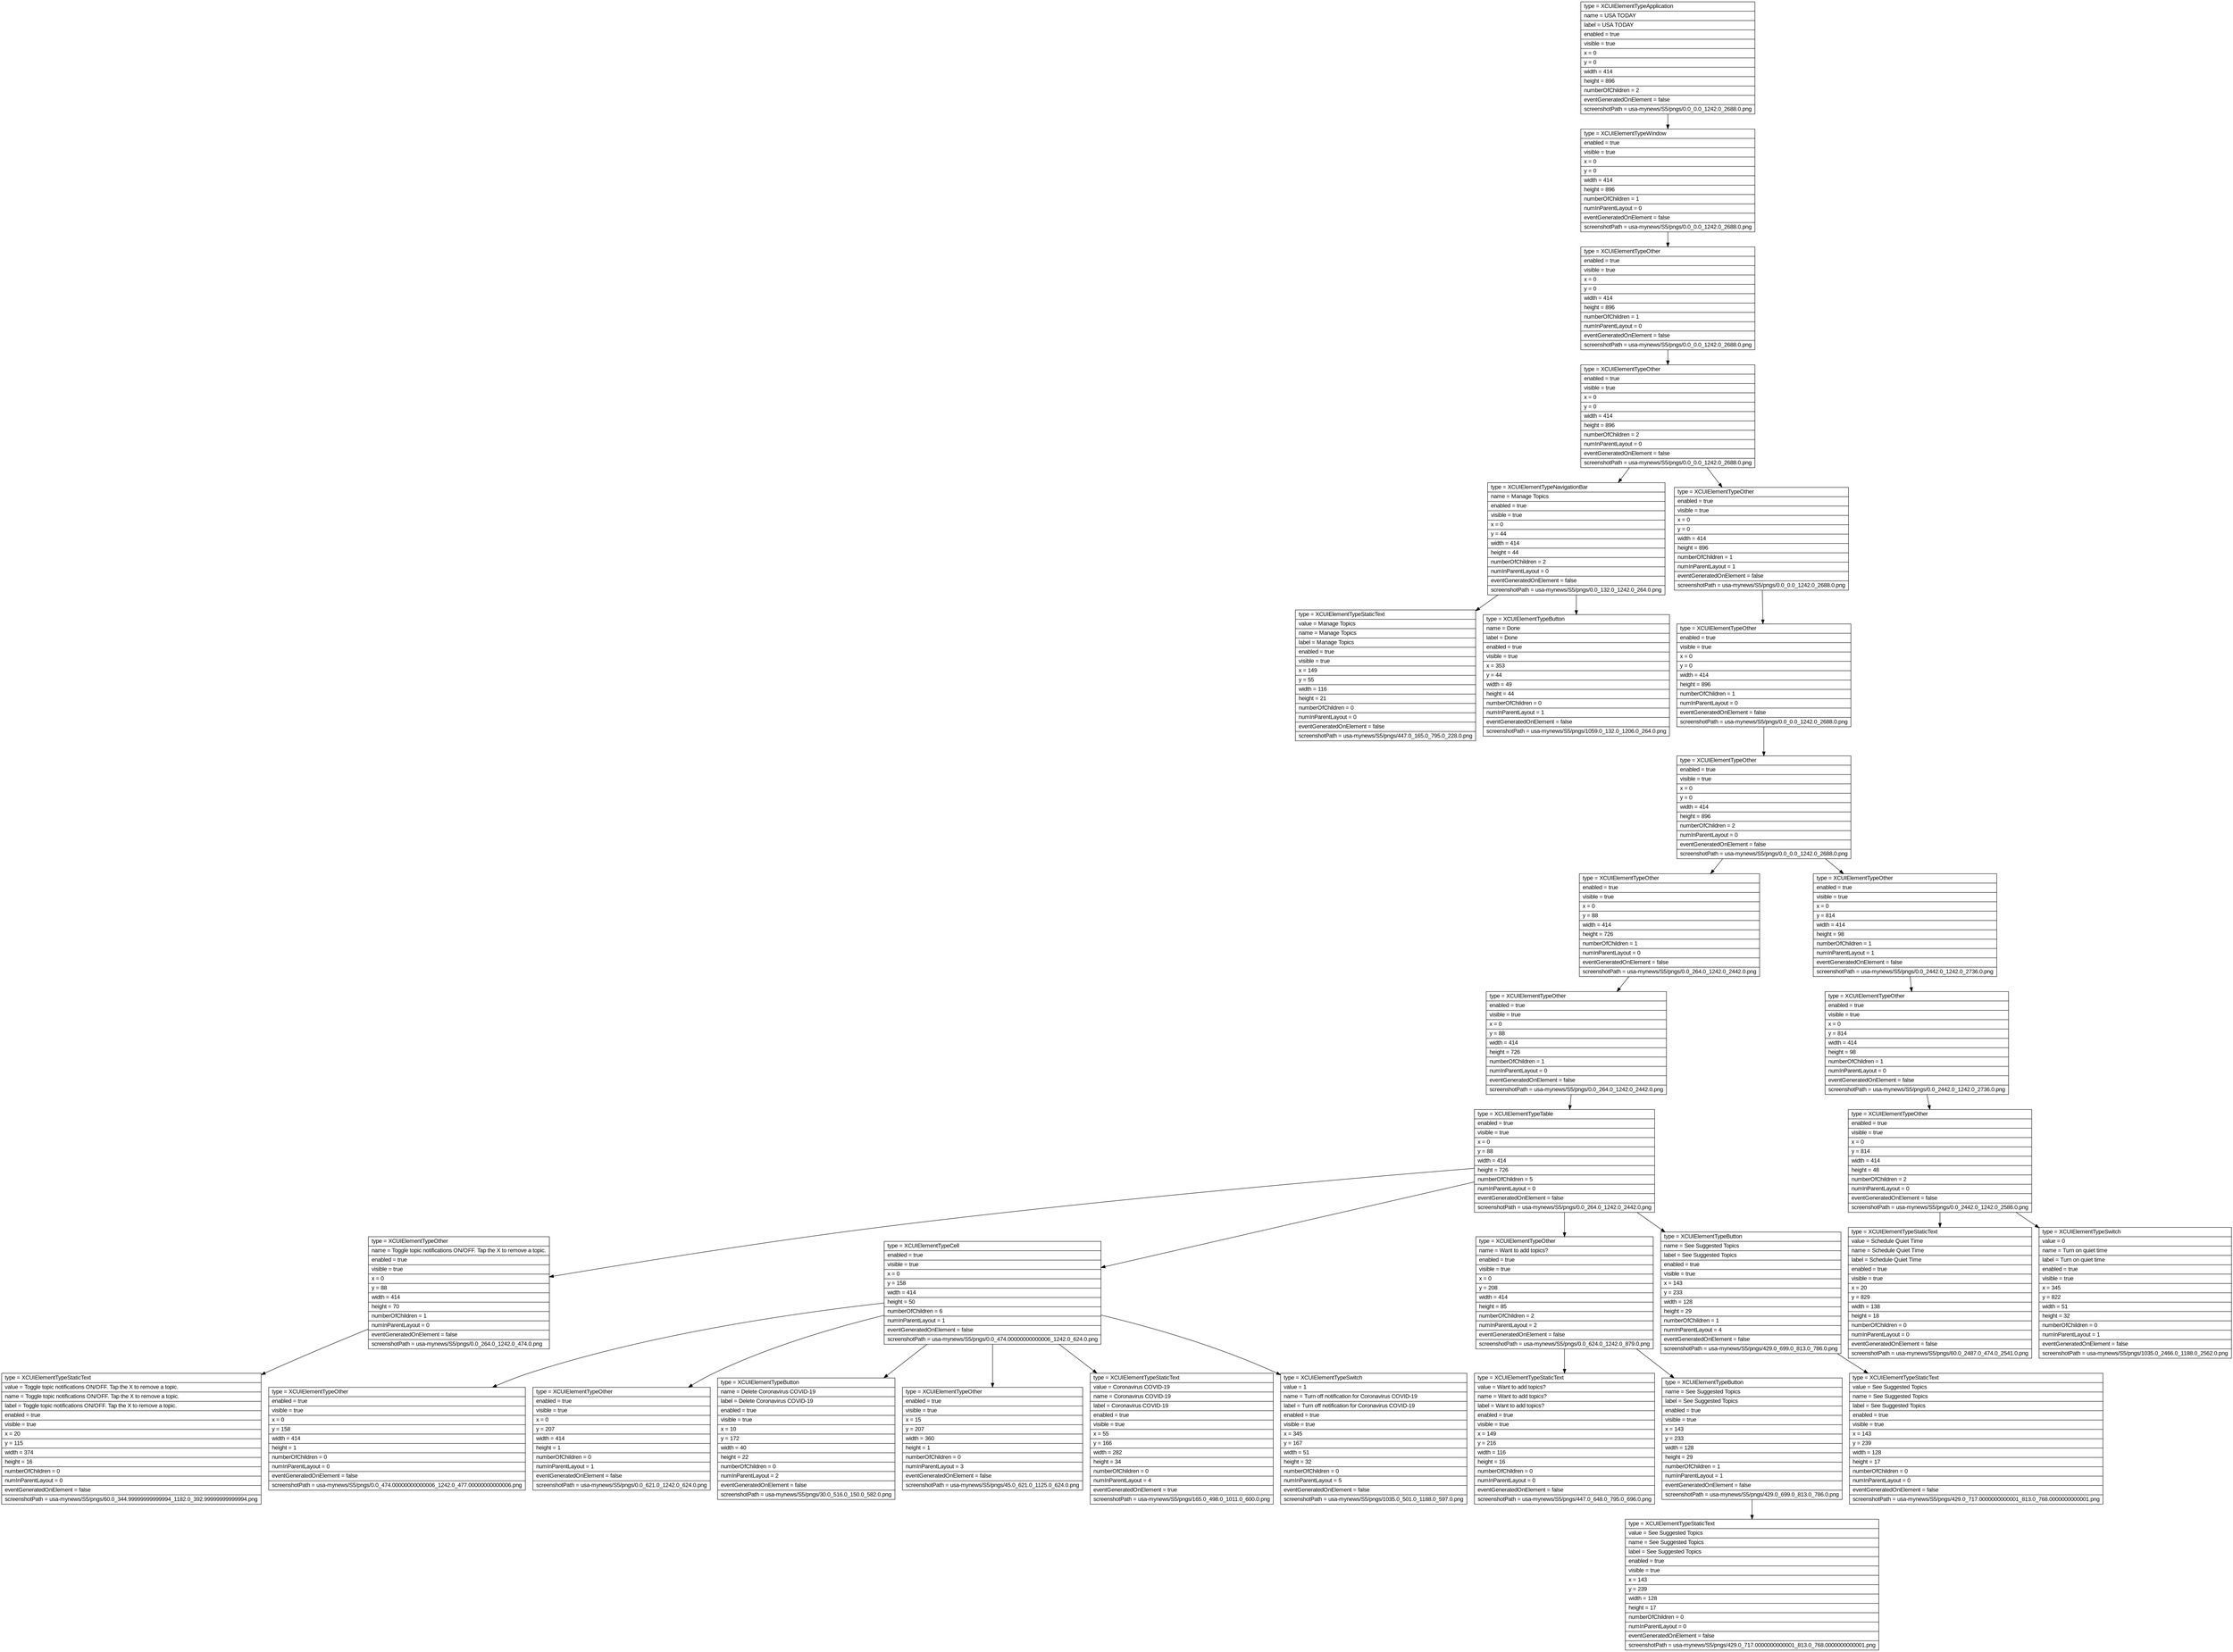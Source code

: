 digraph Layout {

	node [shape=record fontname=Arial];

	0	[label="{type = XCUIElementTypeApplication\l|name = USA TODAY\l|label = USA TODAY\l|enabled = true\l|visible = true\l|x = 0\l|y = 0\l|width = 414\l|height = 896\l|numberOfChildren = 2\l|eventGeneratedOnElement = false \l|screenshotPath = usa-mynews/S5/pngs/0.0_0.0_1242.0_2688.0.png\l}"]
	1	[label="{type = XCUIElementTypeWindow\l|enabled = true\l|visible = true\l|x = 0\l|y = 0\l|width = 414\l|height = 896\l|numberOfChildren = 1\l|numInParentLayout = 0\l|eventGeneratedOnElement = false \l|screenshotPath = usa-mynews/S5/pngs/0.0_0.0_1242.0_2688.0.png\l}"]
	2	[label="{type = XCUIElementTypeOther\l|enabled = true\l|visible = true\l|x = 0\l|y = 0\l|width = 414\l|height = 896\l|numberOfChildren = 1\l|numInParentLayout = 0\l|eventGeneratedOnElement = false \l|screenshotPath = usa-mynews/S5/pngs/0.0_0.0_1242.0_2688.0.png\l}"]
	3	[label="{type = XCUIElementTypeOther\l|enabled = true\l|visible = true\l|x = 0\l|y = 0\l|width = 414\l|height = 896\l|numberOfChildren = 2\l|numInParentLayout = 0\l|eventGeneratedOnElement = false \l|screenshotPath = usa-mynews/S5/pngs/0.0_0.0_1242.0_2688.0.png\l}"]
	4	[label="{type = XCUIElementTypeNavigationBar\l|name = Manage Topics\l|enabled = true\l|visible = true\l|x = 0\l|y = 44\l|width = 414\l|height = 44\l|numberOfChildren = 2\l|numInParentLayout = 0\l|eventGeneratedOnElement = false \l|screenshotPath = usa-mynews/S5/pngs/0.0_132.0_1242.0_264.0.png\l}"]
	5	[label="{type = XCUIElementTypeOther\l|enabled = true\l|visible = true\l|x = 0\l|y = 0\l|width = 414\l|height = 896\l|numberOfChildren = 1\l|numInParentLayout = 1\l|eventGeneratedOnElement = false \l|screenshotPath = usa-mynews/S5/pngs/0.0_0.0_1242.0_2688.0.png\l}"]
	6	[label="{type = XCUIElementTypeStaticText\l|value = Manage Topics\l|name = Manage Topics\l|label = Manage Topics\l|enabled = true\l|visible = true\l|x = 149\l|y = 55\l|width = 116\l|height = 21\l|numberOfChildren = 0\l|numInParentLayout = 0\l|eventGeneratedOnElement = false \l|screenshotPath = usa-mynews/S5/pngs/447.0_165.0_795.0_228.0.png\l}"]
	7	[label="{type = XCUIElementTypeButton\l|name = Done\l|label = Done\l|enabled = true\l|visible = true\l|x = 353\l|y = 44\l|width = 49\l|height = 44\l|numberOfChildren = 0\l|numInParentLayout = 1\l|eventGeneratedOnElement = false \l|screenshotPath = usa-mynews/S5/pngs/1059.0_132.0_1206.0_264.0.png\l}"]
	8	[label="{type = XCUIElementTypeOther\l|enabled = true\l|visible = true\l|x = 0\l|y = 0\l|width = 414\l|height = 896\l|numberOfChildren = 1\l|numInParentLayout = 0\l|eventGeneratedOnElement = false \l|screenshotPath = usa-mynews/S5/pngs/0.0_0.0_1242.0_2688.0.png\l}"]
	9	[label="{type = XCUIElementTypeOther\l|enabled = true\l|visible = true\l|x = 0\l|y = 0\l|width = 414\l|height = 896\l|numberOfChildren = 2\l|numInParentLayout = 0\l|eventGeneratedOnElement = false \l|screenshotPath = usa-mynews/S5/pngs/0.0_0.0_1242.0_2688.0.png\l}"]
	10	[label="{type = XCUIElementTypeOther\l|enabled = true\l|visible = true\l|x = 0\l|y = 88\l|width = 414\l|height = 726\l|numberOfChildren = 1\l|numInParentLayout = 0\l|eventGeneratedOnElement = false \l|screenshotPath = usa-mynews/S5/pngs/0.0_264.0_1242.0_2442.0.png\l}"]
	11	[label="{type = XCUIElementTypeOther\l|enabled = true\l|visible = true\l|x = 0\l|y = 814\l|width = 414\l|height = 98\l|numberOfChildren = 1\l|numInParentLayout = 1\l|eventGeneratedOnElement = false \l|screenshotPath = usa-mynews/S5/pngs/0.0_2442.0_1242.0_2736.0.png\l}"]
	12	[label="{type = XCUIElementTypeOther\l|enabled = true\l|visible = true\l|x = 0\l|y = 88\l|width = 414\l|height = 726\l|numberOfChildren = 1\l|numInParentLayout = 0\l|eventGeneratedOnElement = false \l|screenshotPath = usa-mynews/S5/pngs/0.0_264.0_1242.0_2442.0.png\l}"]
	13	[label="{type = XCUIElementTypeOther\l|enabled = true\l|visible = true\l|x = 0\l|y = 814\l|width = 414\l|height = 98\l|numberOfChildren = 1\l|numInParentLayout = 0\l|eventGeneratedOnElement = false \l|screenshotPath = usa-mynews/S5/pngs/0.0_2442.0_1242.0_2736.0.png\l}"]
	14	[label="{type = XCUIElementTypeTable\l|enabled = true\l|visible = true\l|x = 0\l|y = 88\l|width = 414\l|height = 726\l|numberOfChildren = 5\l|numInParentLayout = 0\l|eventGeneratedOnElement = false \l|screenshotPath = usa-mynews/S5/pngs/0.0_264.0_1242.0_2442.0.png\l}"]
	15	[label="{type = XCUIElementTypeOther\l|enabled = true\l|visible = true\l|x = 0\l|y = 814\l|width = 414\l|height = 48\l|numberOfChildren = 2\l|numInParentLayout = 0\l|eventGeneratedOnElement = false \l|screenshotPath = usa-mynews/S5/pngs/0.0_2442.0_1242.0_2586.0.png\l}"]
	16	[label="{type = XCUIElementTypeOther\l|name = Toggle topic notifications ON/OFF. Tap the X to remove a topic.\l|enabled = true\l|visible = true\l|x = 0\l|y = 88\l|width = 414\l|height = 70\l|numberOfChildren = 1\l|numInParentLayout = 0\l|eventGeneratedOnElement = false \l|screenshotPath = usa-mynews/S5/pngs/0.0_264.0_1242.0_474.0.png\l}"]
	17	[label="{type = XCUIElementTypeCell\l|enabled = true\l|visible = true\l|x = 0\l|y = 158\l|width = 414\l|height = 50\l|numberOfChildren = 6\l|numInParentLayout = 1\l|eventGeneratedOnElement = false \l|screenshotPath = usa-mynews/S5/pngs/0.0_474.00000000000006_1242.0_624.0.png\l}"]
	18	[label="{type = XCUIElementTypeOther\l|name = Want to add topics? \l|enabled = true\l|visible = true\l|x = 0\l|y = 208\l|width = 414\l|height = 85\l|numberOfChildren = 2\l|numInParentLayout = 2\l|eventGeneratedOnElement = false \l|screenshotPath = usa-mynews/S5/pngs/0.0_624.0_1242.0_879.0.png\l}"]
	19	[label="{type = XCUIElementTypeButton\l|name = See Suggested Topics\l|label = See Suggested Topics\l|enabled = true\l|visible = true\l|x = 143\l|y = 233\l|width = 128\l|height = 29\l|numberOfChildren = 1\l|numInParentLayout = 4\l|eventGeneratedOnElement = false \l|screenshotPath = usa-mynews/S5/pngs/429.0_699.0_813.0_786.0.png\l}"]
	20	[label="{type = XCUIElementTypeStaticText\l|value = Schedule Quiet Time\l|name = Schedule Quiet Time\l|label = Schedule Quiet Time\l|enabled = true\l|visible = true\l|x = 20\l|y = 829\l|width = 138\l|height = 18\l|numberOfChildren = 0\l|numInParentLayout = 0\l|eventGeneratedOnElement = false \l|screenshotPath = usa-mynews/S5/pngs/60.0_2487.0_474.0_2541.0.png\l}"]
	21	[label="{type = XCUIElementTypeSwitch\l|value = 0\l|name = Turn on quiet time\l|label = Turn on quiet time\l|enabled = true\l|visible = true\l|x = 345\l|y = 822\l|width = 51\l|height = 32\l|numberOfChildren = 0\l|numInParentLayout = 1\l|eventGeneratedOnElement = false \l|screenshotPath = usa-mynews/S5/pngs/1035.0_2466.0_1188.0_2562.0.png\l}"]
	22	[label="{type = XCUIElementTypeStaticText\l|value = Toggle topic notifications ON/OFF. Tap the X to remove a topic.\l|name = Toggle topic notifications ON/OFF. Tap the X to remove a topic.\l|label = Toggle topic notifications ON/OFF. Tap the X to remove a topic.\l|enabled = true\l|visible = true\l|x = 20\l|y = 115\l|width = 374\l|height = 16\l|numberOfChildren = 0\l|numInParentLayout = 0\l|eventGeneratedOnElement = false \l|screenshotPath = usa-mynews/S5/pngs/60.0_344.99999999999994_1182.0_392.99999999999994.png\l}"]
	23	[label="{type = XCUIElementTypeOther\l|enabled = true\l|visible = true\l|x = 0\l|y = 158\l|width = 414\l|height = 1\l|numberOfChildren = 0\l|numInParentLayout = 0\l|eventGeneratedOnElement = false \l|screenshotPath = usa-mynews/S5/pngs/0.0_474.00000000000006_1242.0_477.00000000000006.png\l}"]
	24	[label="{type = XCUIElementTypeOther\l|enabled = true\l|visible = true\l|x = 0\l|y = 207\l|width = 414\l|height = 1\l|numberOfChildren = 0\l|numInParentLayout = 1\l|eventGeneratedOnElement = false \l|screenshotPath = usa-mynews/S5/pngs/0.0_621.0_1242.0_624.0.png\l}"]
	25	[label="{type = XCUIElementTypeButton\l|name = Delete Coronavirus COVID-19\l|label = Delete Coronavirus COVID-19\l|enabled = true\l|visible = true\l|x = 10\l|y = 172\l|width = 40\l|height = 22\l|numberOfChildren = 0\l|numInParentLayout = 2\l|eventGeneratedOnElement = false \l|screenshotPath = usa-mynews/S5/pngs/30.0_516.0_150.0_582.0.png\l}"]
	26	[label="{type = XCUIElementTypeOther\l|enabled = true\l|visible = true\l|x = 15\l|y = 207\l|width = 360\l|height = 1\l|numberOfChildren = 0\l|numInParentLayout = 3\l|eventGeneratedOnElement = false \l|screenshotPath = usa-mynews/S5/pngs/45.0_621.0_1125.0_624.0.png\l}"]
	27	[label="{type = XCUIElementTypeStaticText\l|value = Coronavirus COVID-19\l|name = Coronavirus COVID-19\l|label = Coronavirus COVID-19\l|enabled = true\l|visible = true\l|x = 55\l|y = 166\l|width = 282\l|height = 34\l|numberOfChildren = 0\l|numInParentLayout = 4\l|eventGeneratedOnElement = true \l|screenshotPath = usa-mynews/S5/pngs/165.0_498.0_1011.0_600.0.png\l}"]
	28	[label="{type = XCUIElementTypeSwitch\l|value = 1\l|name = Turn off notification for Coronavirus COVID-19\l|label = Turn off notification for Coronavirus COVID-19\l|enabled = true\l|visible = true\l|x = 345\l|y = 167\l|width = 51\l|height = 32\l|numberOfChildren = 0\l|numInParentLayout = 5\l|eventGeneratedOnElement = false \l|screenshotPath = usa-mynews/S5/pngs/1035.0_501.0_1188.0_597.0.png\l}"]
	29	[label="{type = XCUIElementTypeStaticText\l|value = Want to add topics? \l|name = Want to add topics? \l|label = Want to add topics? \l|enabled = true\l|visible = true\l|x = 149\l|y = 216\l|width = 116\l|height = 16\l|numberOfChildren = 0\l|numInParentLayout = 0\l|eventGeneratedOnElement = false \l|screenshotPath = usa-mynews/S5/pngs/447.0_648.0_795.0_696.0.png\l}"]
	30	[label="{type = XCUIElementTypeButton\l|name = See Suggested Topics\l|label = See Suggested Topics\l|enabled = true\l|visible = true\l|x = 143\l|y = 233\l|width = 128\l|height = 29\l|numberOfChildren = 1\l|numInParentLayout = 1\l|eventGeneratedOnElement = false \l|screenshotPath = usa-mynews/S5/pngs/429.0_699.0_813.0_786.0.png\l}"]
	31	[label="{type = XCUIElementTypeStaticText\l|value = See Suggested Topics\l|name = See Suggested Topics\l|label = See Suggested Topics\l|enabled = true\l|visible = true\l|x = 143\l|y = 239\l|width = 128\l|height = 17\l|numberOfChildren = 0\l|numInParentLayout = 0\l|eventGeneratedOnElement = false \l|screenshotPath = usa-mynews/S5/pngs/429.0_717.0000000000001_813.0_768.0000000000001.png\l}"]
	32	[label="{type = XCUIElementTypeStaticText\l|value = See Suggested Topics\l|name = See Suggested Topics\l|label = See Suggested Topics\l|enabled = true\l|visible = true\l|x = 143\l|y = 239\l|width = 128\l|height = 17\l|numberOfChildren = 0\l|numInParentLayout = 0\l|eventGeneratedOnElement = false \l|screenshotPath = usa-mynews/S5/pngs/429.0_717.0000000000001_813.0_768.0000000000001.png\l}"]


	0 -> 1
	1 -> 2
	2 -> 3
	3 -> 4
	3 -> 5
	4 -> 6
	4 -> 7
	5 -> 8
	8 -> 9
	9 -> 10
	9 -> 11
	10 -> 12
	11 -> 13
	12 -> 14
	13 -> 15
	14 -> 16
	14 -> 17
	14 -> 18
	14 -> 19
	15 -> 20
	15 -> 21
	16 -> 22
	17 -> 23
	17 -> 24
	17 -> 25
	17 -> 26
	17 -> 27
	17 -> 28
	18 -> 29
	18 -> 30
	19 -> 31
	30 -> 32


}